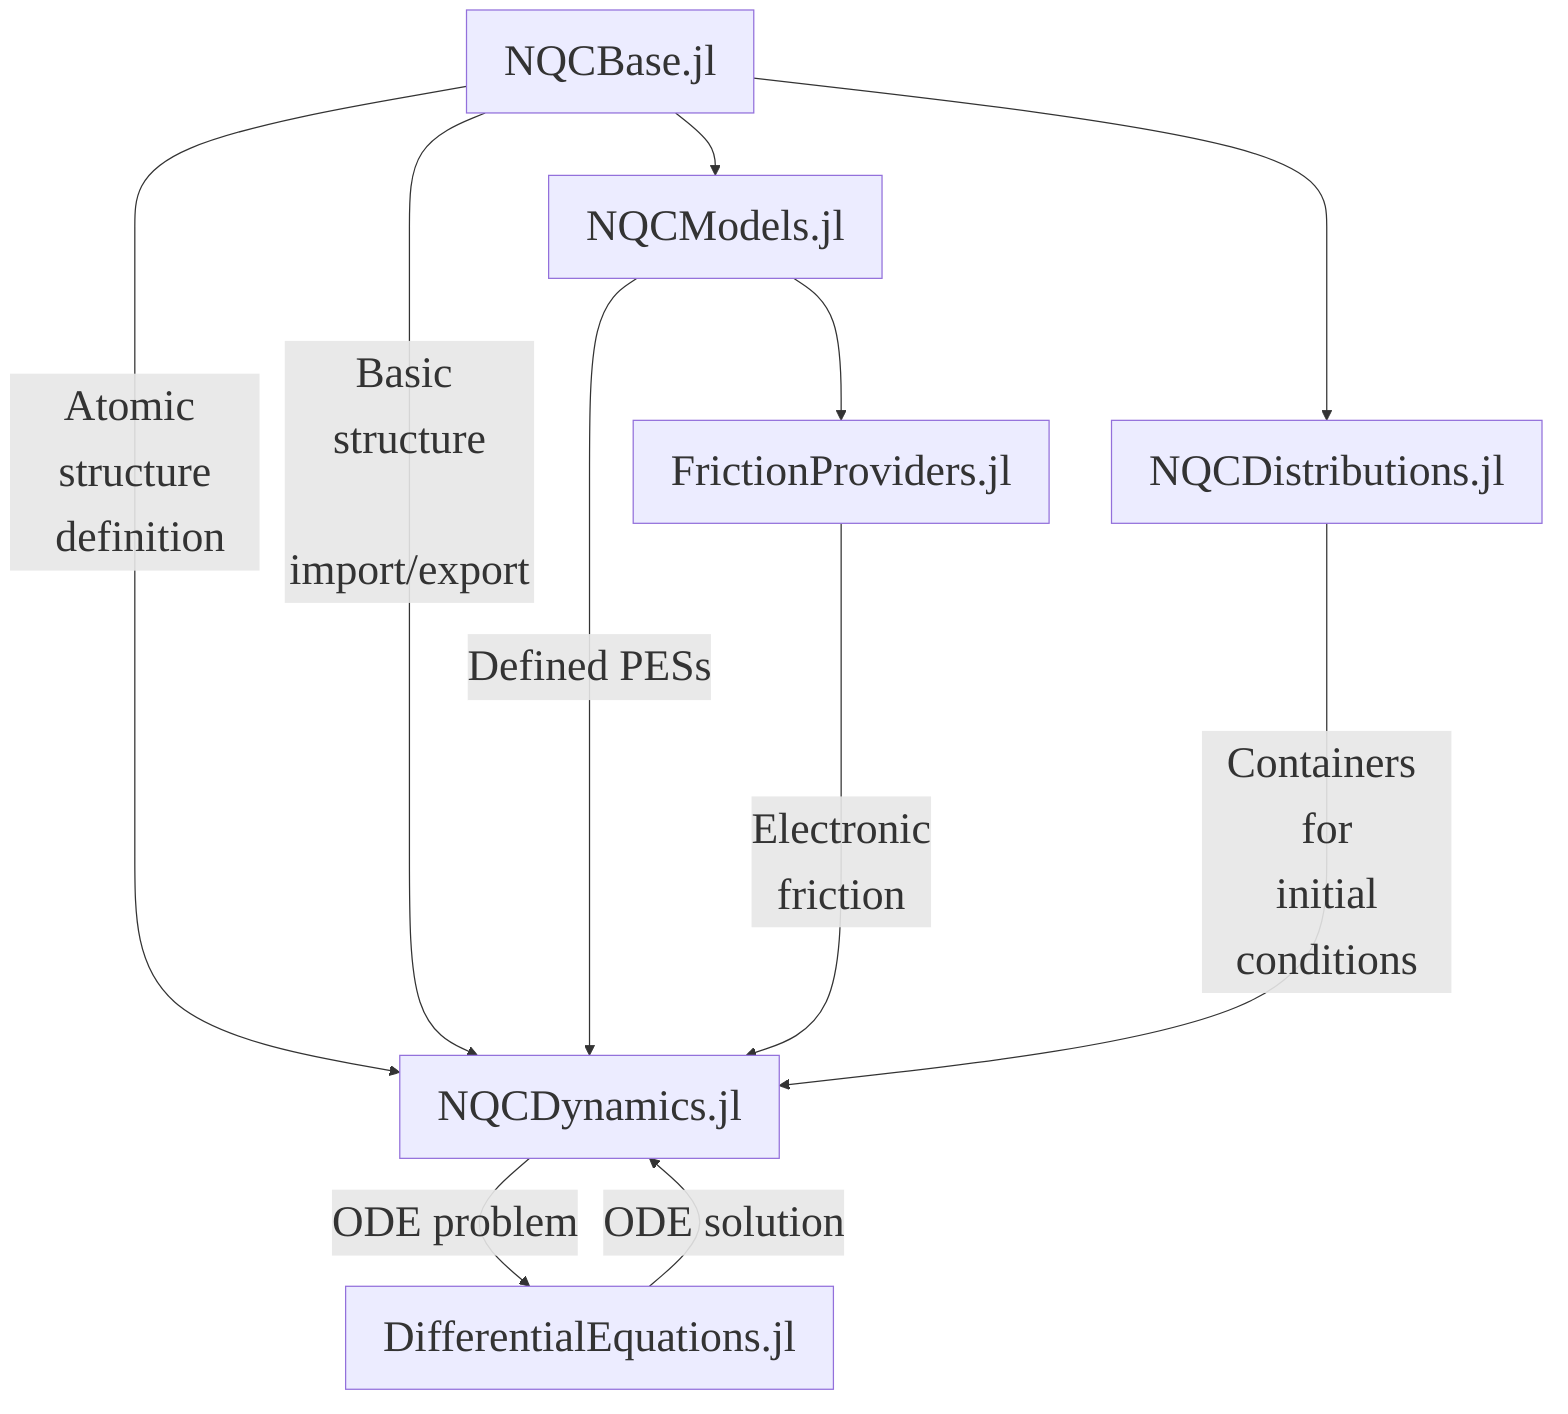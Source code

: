%%{init: {'theme': 'default', 'themeVariables': { 'fontSize': '35px', 'fontFamily' : 'Lexend'}}}%%
graph TB
    NQCBase.jl -- Atomic structure\n definition --> NQCDynamics.jl
    NQCBase.jl -- Basic structure\n import/export --> NQCDynamics.jl
    NQCBase.jl --> NQCModels.jl
    NQCBase.jl --> NQCDistributions.jl
    NQCModels.jl -- Defined PESs --> NQCDynamics.jl
    NQCModels.jl --> FrictionProviders.jl
    FrictionProviders.jl -- Electronic\n friction ---> NQCDynamics.jl
    NQCDistributions.jl -- Containers for\n initial conditions ---> NQCDynamics.jl
    NQCDynamics.jl -- ODE problem --> DifferentialEquations.jl
    DifferentialEquations.jl -- ODE solution --> NQCDynamics.jl